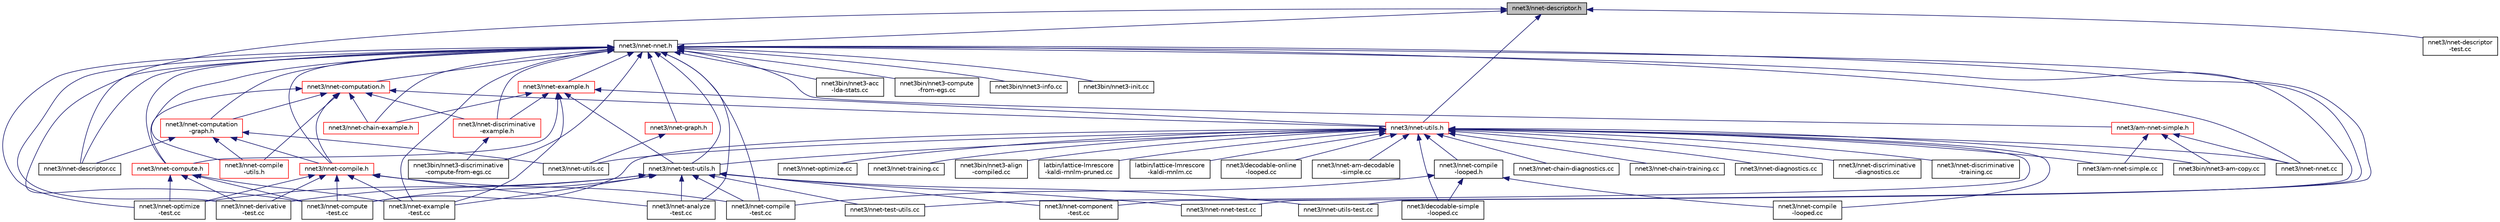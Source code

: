 digraph "nnet3/nnet-descriptor.h"
{
  edge [fontname="Helvetica",fontsize="10",labelfontname="Helvetica",labelfontsize="10"];
  node [fontname="Helvetica",fontsize="10",shape=record];
  Node88 [label="nnet3/nnet-descriptor.h",height=0.2,width=0.4,color="black", fillcolor="grey75", style="filled", fontcolor="black"];
  Node88 -> Node89 [dir="back",color="midnightblue",fontsize="10",style="solid",fontname="Helvetica"];
  Node89 [label="nnet3/nnet-nnet.h",height=0.2,width=0.4,color="black", fillcolor="white", style="filled",URL="$_2nnet-nnet_8h.html"];
  Node89 -> Node90 [dir="back",color="midnightblue",fontsize="10",style="solid",fontname="Helvetica"];
  Node90 [label="nnet3/nnet-compile.h",height=0.2,width=0.4,color="red", fillcolor="white", style="filled",URL="$nnet-compile_8h.html"];
  Node90 -> Node158 [dir="back",color="midnightblue",fontsize="10",style="solid",fontname="Helvetica"];
  Node158 [label="nnet3/nnet-analyze\l-test.cc",height=0.2,width=0.4,color="black", fillcolor="white", style="filled",URL="$nnet-analyze-test_8cc.html"];
  Node90 -> Node100 [dir="back",color="midnightblue",fontsize="10",style="solid",fontname="Helvetica"];
  Node100 [label="nnet3/nnet-compile\l-test.cc",height=0.2,width=0.4,color="black", fillcolor="white", style="filled",URL="$nnet-compile-test_8cc.html"];
  Node90 -> Node96 [dir="back",color="midnightblue",fontsize="10",style="solid",fontname="Helvetica"];
  Node96 [label="nnet3/nnet-compute\l-test.cc",height=0.2,width=0.4,color="black", fillcolor="white", style="filled",URL="$nnet3_2nnet-compute-test_8cc.html"];
  Node90 -> Node129 [dir="back",color="midnightblue",fontsize="10",style="solid",fontname="Helvetica"];
  Node129 [label="nnet3/nnet-derivative\l-test.cc",height=0.2,width=0.4,color="black", fillcolor="white", style="filled",URL="$nnet-derivative-test_8cc.html"];
  Node90 -> Node130 [dir="back",color="midnightblue",fontsize="10",style="solid",fontname="Helvetica"];
  Node130 [label="nnet3/nnet-example\l-test.cc",height=0.2,width=0.4,color="black", fillcolor="white", style="filled",URL="$nnet-example-test_8cc.html"];
  Node90 -> Node131 [dir="back",color="midnightblue",fontsize="10",style="solid",fontname="Helvetica"];
  Node131 [label="nnet3/nnet-optimize\l-test.cc",height=0.2,width=0.4,color="black", fillcolor="white", style="filled",URL="$nnet-optimize-test_8cc.html"];
  Node89 -> Node160 [dir="back",color="midnightblue",fontsize="10",style="solid",fontname="Helvetica"];
  Node160 [label="nnet3/nnet-computation.h",height=0.2,width=0.4,color="red", fillcolor="white", style="filled",URL="$nnet-computation_8h.html",tooltip="The two main classes defined in this header are struct ComputationRequest, which basically defines a ..."];
  Node160 -> Node90 [dir="back",color="midnightblue",fontsize="10",style="solid",fontname="Helvetica"];
  Node160 -> Node161 [dir="back",color="midnightblue",fontsize="10",style="solid",fontname="Helvetica"];
  Node161 [label="nnet3/nnet-computation\l-graph.h",height=0.2,width=0.4,color="red", fillcolor="white", style="filled",URL="$nnet-computation-graph_8h.html"];
  Node161 -> Node90 [dir="back",color="midnightblue",fontsize="10",style="solid",fontname="Helvetica"];
  Node161 -> Node162 [dir="back",color="midnightblue",fontsize="10",style="solid",fontname="Helvetica"];
  Node162 [label="nnet3/nnet-compile\l-utils.h",height=0.2,width=0.4,color="red", fillcolor="white", style="filled",URL="$nnet-compile-utils_8h.html"];
  Node161 -> Node170 [dir="back",color="midnightblue",fontsize="10",style="solid",fontname="Helvetica"];
  Node170 [label="nnet3/nnet-descriptor.cc",height=0.2,width=0.4,color="black", fillcolor="white", style="filled",URL="$nnet-descriptor_8cc.html"];
  Node161 -> Node116 [dir="back",color="midnightblue",fontsize="10",style="solid",fontname="Helvetica"];
  Node116 [label="nnet3/nnet-utils.cc",height=0.2,width=0.4,color="black", fillcolor="white", style="filled",URL="$nnet-utils_8cc.html"];
  Node160 -> Node139 [dir="back",color="midnightblue",fontsize="10",style="solid",fontname="Helvetica"];
  Node139 [label="nnet3/nnet-compute.h",height=0.2,width=0.4,color="red", fillcolor="white", style="filled",URL="$nnet3_2nnet-compute_8h.html"];
  Node139 -> Node96 [dir="back",color="midnightblue",fontsize="10",style="solid",fontname="Helvetica"];
  Node139 -> Node129 [dir="back",color="midnightblue",fontsize="10",style="solid",fontname="Helvetica"];
  Node139 -> Node130 [dir="back",color="midnightblue",fontsize="10",style="solid",fontname="Helvetica"];
  Node139 -> Node131 [dir="back",color="midnightblue",fontsize="10",style="solid",fontname="Helvetica"];
  Node160 -> Node173 [dir="back",color="midnightblue",fontsize="10",style="solid",fontname="Helvetica"];
  Node173 [label="nnet3/nnet-utils.h",height=0.2,width=0.4,color="red", fillcolor="white", style="filled",URL="$_2nnet-utils_8h.html",tooltip="This file contains some miscellaneous functions dealing with class Nnet. "];
  Node173 -> Node174 [dir="back",color="midnightblue",fontsize="10",style="solid",fontname="Helvetica"];
  Node174 [label="latbin/lattice-lmrescore\l-kaldi-rnnlm-pruned.cc",height=0.2,width=0.4,color="black", fillcolor="white", style="filled",URL="$lattice-lmrescore-kaldi-rnnlm-pruned_8cc.html"];
  Node173 -> Node175 [dir="back",color="midnightblue",fontsize="10",style="solid",fontname="Helvetica"];
  Node175 [label="latbin/lattice-lmrescore\l-kaldi-rnnlm.cc",height=0.2,width=0.4,color="black", fillcolor="white", style="filled",URL="$lattice-lmrescore-kaldi-rnnlm_8cc.html"];
  Node173 -> Node176 [dir="back",color="midnightblue",fontsize="10",style="solid",fontname="Helvetica"];
  Node176 [label="nnet3/am-nnet-simple.cc",height=0.2,width=0.4,color="black", fillcolor="white", style="filled",URL="$am-nnet-simple_8cc.html"];
  Node173 -> Node93 [dir="back",color="midnightblue",fontsize="10",style="solid",fontname="Helvetica"];
  Node93 [label="nnet3/decodable-online\l-looped.cc",height=0.2,width=0.4,color="black", fillcolor="white", style="filled",URL="$decodable-online-looped_8cc.html"];
  Node173 -> Node95 [dir="back",color="midnightblue",fontsize="10",style="solid",fontname="Helvetica"];
  Node95 [label="nnet3/decodable-simple\l-looped.cc",height=0.2,width=0.4,color="black", fillcolor="white", style="filled",URL="$decodable-simple-looped_8cc.html"];
  Node173 -> Node98 [dir="back",color="midnightblue",fontsize="10",style="solid",fontname="Helvetica"];
  Node98 [label="nnet3/nnet-compile\l-looped.h",height=0.2,width=0.4,color="black", fillcolor="white", style="filled",URL="$nnet-compile-looped_8h.html"];
  Node98 -> Node95 [dir="back",color="midnightblue",fontsize="10",style="solid",fontname="Helvetica"];
  Node98 -> Node99 [dir="back",color="midnightblue",fontsize="10",style="solid",fontname="Helvetica"];
  Node99 [label="nnet3/nnet-compile\l-looped.cc",height=0.2,width=0.4,color="black", fillcolor="white", style="filled",URL="$nnet-compile-looped_8cc.html"];
  Node98 -> Node100 [dir="back",color="midnightblue",fontsize="10",style="solid",fontname="Helvetica"];
  Node173 -> Node102 [dir="back",color="midnightblue",fontsize="10",style="solid",fontname="Helvetica"];
  Node102 [label="nnet3/nnet-am-decodable\l-simple.cc",height=0.2,width=0.4,color="black", fillcolor="white", style="filled",URL="$nnet-am-decodable-simple_8cc.html"];
  Node173 -> Node177 [dir="back",color="midnightblue",fontsize="10",style="solid",fontname="Helvetica"];
  Node177 [label="nnet3/nnet-test-utils.h",height=0.2,width=0.4,color="black", fillcolor="white", style="filled",URL="$nnet-test-utils_8h.html",tooltip="This file contains various routines that are useful in test code. "];
  Node177 -> Node158 [dir="back",color="midnightblue",fontsize="10",style="solid",fontname="Helvetica"];
  Node177 -> Node100 [dir="back",color="midnightblue",fontsize="10",style="solid",fontname="Helvetica"];
  Node177 -> Node178 [dir="back",color="midnightblue",fontsize="10",style="solid",fontname="Helvetica"];
  Node178 [label="nnet3/nnet-component\l-test.cc",height=0.2,width=0.4,color="black", fillcolor="white", style="filled",URL="$_2nnet-component-test_8cc.html"];
  Node177 -> Node96 [dir="back",color="midnightblue",fontsize="10",style="solid",fontname="Helvetica"];
  Node177 -> Node129 [dir="back",color="midnightblue",fontsize="10",style="solid",fontname="Helvetica"];
  Node177 -> Node130 [dir="back",color="midnightblue",fontsize="10",style="solid",fontname="Helvetica"];
  Node177 -> Node179 [dir="back",color="midnightblue",fontsize="10",style="solid",fontname="Helvetica"];
  Node179 [label="nnet3/nnet-nnet-test.cc",height=0.2,width=0.4,color="black", fillcolor="white", style="filled",URL="$nnet3_2nnet-nnet-test_8cc.html"];
  Node177 -> Node131 [dir="back",color="midnightblue",fontsize="10",style="solid",fontname="Helvetica"];
  Node177 -> Node180 [dir="back",color="midnightblue",fontsize="10",style="solid",fontname="Helvetica"];
  Node180 [label="nnet3/nnet-test-utils.cc",height=0.2,width=0.4,color="black", fillcolor="white", style="filled",URL="$nnet-test-utils_8cc.html"];
  Node177 -> Node181 [dir="back",color="midnightblue",fontsize="10",style="solid",fontname="Helvetica"];
  Node181 [label="nnet3/nnet-utils-test.cc",height=0.2,width=0.4,color="black", fillcolor="white", style="filled",URL="$nnet-utils-test_8cc.html"];
  Node173 -> Node110 [dir="back",color="midnightblue",fontsize="10",style="solid",fontname="Helvetica"];
  Node110 [label="nnet3/nnet-chain-diagnostics.cc",height=0.2,width=0.4,color="black", fillcolor="white", style="filled",URL="$nnet-chain-diagnostics_8cc.html"];
  Node173 -> Node122 [dir="back",color="midnightblue",fontsize="10",style="solid",fontname="Helvetica"];
  Node122 [label="nnet3/nnet-chain-training.cc",height=0.2,width=0.4,color="black", fillcolor="white", style="filled",URL="$nnet-chain-training_8cc.html"];
  Node173 -> Node99 [dir="back",color="midnightblue",fontsize="10",style="solid",fontname="Helvetica"];
  Node173 -> Node96 [dir="back",color="midnightblue",fontsize="10",style="solid",fontname="Helvetica"];
  Node173 -> Node112 [dir="back",color="midnightblue",fontsize="10",style="solid",fontname="Helvetica"];
  Node112 [label="nnet3/nnet-diagnostics.cc",height=0.2,width=0.4,color="black", fillcolor="white", style="filled",URL="$nnet-diagnostics_8cc.html"];
  Node173 -> Node114 [dir="back",color="midnightblue",fontsize="10",style="solid",fontname="Helvetica"];
  Node114 [label="nnet3/nnet-discriminative\l-diagnostics.cc",height=0.2,width=0.4,color="black", fillcolor="white", style="filled",URL="$nnet-discriminative-diagnostics_8cc.html"];
  Node173 -> Node124 [dir="back",color="midnightblue",fontsize="10",style="solid",fontname="Helvetica"];
  Node124 [label="nnet3/nnet-discriminative\l-training.cc",height=0.2,width=0.4,color="black", fillcolor="white", style="filled",URL="$nnet-discriminative-training_8cc.html"];
  Node173 -> Node182 [dir="back",color="midnightblue",fontsize="10",style="solid",fontname="Helvetica"];
  Node182 [label="nnet3/nnet-nnet.cc",height=0.2,width=0.4,color="black", fillcolor="white", style="filled",URL="$_2nnet-nnet_8cc.html"];
  Node173 -> Node133 [dir="back",color="midnightblue",fontsize="10",style="solid",fontname="Helvetica"];
  Node133 [label="nnet3/nnet-optimize.cc",height=0.2,width=0.4,color="black", fillcolor="white", style="filled",URL="$nnet-optimize_8cc.html"];
  Node173 -> Node180 [dir="back",color="midnightblue",fontsize="10",style="solid",fontname="Helvetica"];
  Node173 -> Node126 [dir="back",color="midnightblue",fontsize="10",style="solid",fontname="Helvetica"];
  Node126 [label="nnet3/nnet-training.cc",height=0.2,width=0.4,color="black", fillcolor="white", style="filled",URL="$nnet-training_8cc.html"];
  Node173 -> Node116 [dir="back",color="midnightblue",fontsize="10",style="solid",fontname="Helvetica"];
  Node173 -> Node103 [dir="back",color="midnightblue",fontsize="10",style="solid",fontname="Helvetica"];
  Node103 [label="nnet3bin/nnet3-align\l-compiled.cc",height=0.2,width=0.4,color="black", fillcolor="white", style="filled",URL="$nnet3-align-compiled_8cc.html"];
  Node173 -> Node183 [dir="back",color="midnightblue",fontsize="10",style="solid",fontname="Helvetica"];
  Node183 [label="nnet3bin/nnet3-am-copy.cc",height=0.2,width=0.4,color="black", fillcolor="white", style="filled",URL="$nnet3-am-copy_8cc.html"];
  Node160 -> Node162 [dir="back",color="midnightblue",fontsize="10",style="solid",fontname="Helvetica"];
  Node160 -> Node141 [dir="back",color="midnightblue",fontsize="10",style="solid",fontname="Helvetica"];
  Node141 [label="nnet3/nnet-chain-example.h",height=0.2,width=0.4,color="red", fillcolor="white", style="filled",URL="$nnet-chain-example_8h.html"];
  Node160 -> Node143 [dir="back",color="midnightblue",fontsize="10",style="solid",fontname="Helvetica"];
  Node143 [label="nnet3/nnet-discriminative\l-example.h",height=0.2,width=0.4,color="red", fillcolor="white", style="filled",URL="$nnet-discriminative-example_8h.html"];
  Node143 -> Node136 [dir="back",color="midnightblue",fontsize="10",style="solid",fontname="Helvetica"];
  Node136 [label="nnet3bin/nnet3-discriminative\l-compute-from-egs.cc",height=0.2,width=0.4,color="black", fillcolor="white", style="filled",URL="$nnet3-discriminative-compute-from-egs_8cc.html"];
  Node89 -> Node161 [dir="back",color="midnightblue",fontsize="10",style="solid",fontname="Helvetica"];
  Node89 -> Node139 [dir="back",color="midnightblue",fontsize="10",style="solid",fontname="Helvetica"];
  Node89 -> Node187 [dir="back",color="midnightblue",fontsize="10",style="solid",fontname="Helvetica"];
  Node187 [label="nnet3/nnet-example.h",height=0.2,width=0.4,color="red", fillcolor="white", style="filled",URL="$nnet3_2nnet-example_8h.html"];
  Node187 -> Node139 [dir="back",color="midnightblue",fontsize="10",style="solid",fontname="Helvetica"];
  Node187 -> Node173 [dir="back",color="midnightblue",fontsize="10",style="solid",fontname="Helvetica"];
  Node187 -> Node177 [dir="back",color="midnightblue",fontsize="10",style="solid",fontname="Helvetica"];
  Node187 -> Node141 [dir="back",color="midnightblue",fontsize="10",style="solid",fontname="Helvetica"];
  Node187 -> Node143 [dir="back",color="midnightblue",fontsize="10",style="solid",fontname="Helvetica"];
  Node187 -> Node130 [dir="back",color="midnightblue",fontsize="10",style="solid",fontname="Helvetica"];
  Node89 -> Node192 [dir="back",color="midnightblue",fontsize="10",style="solid",fontname="Helvetica"];
  Node192 [label="nnet3/am-nnet-simple.h",height=0.2,width=0.4,color="red", fillcolor="white", style="filled",URL="$am-nnet-simple_8h.html"];
  Node192 -> Node176 [dir="back",color="midnightblue",fontsize="10",style="solid",fontname="Helvetica"];
  Node192 -> Node182 [dir="back",color="midnightblue",fontsize="10",style="solid",fontname="Helvetica"];
  Node192 -> Node183 [dir="back",color="midnightblue",fontsize="10",style="solid",fontname="Helvetica"];
  Node89 -> Node162 [dir="back",color="midnightblue",fontsize="10",style="solid",fontname="Helvetica"];
  Node89 -> Node158 [dir="back",color="midnightblue",fontsize="10",style="solid",fontname="Helvetica"];
  Node89 -> Node177 [dir="back",color="midnightblue",fontsize="10",style="solid",fontname="Helvetica"];
  Node89 -> Node141 [dir="back",color="midnightblue",fontsize="10",style="solid",fontname="Helvetica"];
  Node89 -> Node100 [dir="back",color="midnightblue",fontsize="10",style="solid",fontname="Helvetica"];
  Node89 -> Node178 [dir="back",color="midnightblue",fontsize="10",style="solid",fontname="Helvetica"];
  Node89 -> Node197 [dir="back",color="midnightblue",fontsize="10",style="solid",fontname="Helvetica"];
  Node197 [label="nnet3/nnet-graph.h",height=0.2,width=0.4,color="red", fillcolor="white", style="filled",URL="$nnet-graph_8h.html",tooltip="This file contains a few functions that treat the neural net as a graph on nodes: e..."];
  Node197 -> Node116 [dir="back",color="midnightblue",fontsize="10",style="solid",fontname="Helvetica"];
  Node89 -> Node96 [dir="back",color="midnightblue",fontsize="10",style="solid",fontname="Helvetica"];
  Node89 -> Node129 [dir="back",color="midnightblue",fontsize="10",style="solid",fontname="Helvetica"];
  Node89 -> Node170 [dir="back",color="midnightblue",fontsize="10",style="solid",fontname="Helvetica"];
  Node89 -> Node143 [dir="back",color="midnightblue",fontsize="10",style="solid",fontname="Helvetica"];
  Node89 -> Node130 [dir="back",color="midnightblue",fontsize="10",style="solid",fontname="Helvetica"];
  Node89 -> Node179 [dir="back",color="midnightblue",fontsize="10",style="solid",fontname="Helvetica"];
  Node89 -> Node182 [dir="back",color="midnightblue",fontsize="10",style="solid",fontname="Helvetica"];
  Node89 -> Node131 [dir="back",color="midnightblue",fontsize="10",style="solid",fontname="Helvetica"];
  Node89 -> Node181 [dir="back",color="midnightblue",fontsize="10",style="solid",fontname="Helvetica"];
  Node89 -> Node134 [dir="back",color="midnightblue",fontsize="10",style="solid",fontname="Helvetica"];
  Node134 [label="nnet3bin/nnet3-acc\l-lda-stats.cc",height=0.2,width=0.4,color="black", fillcolor="white", style="filled",URL="$nnet3-acc-lda-stats_8cc.html"];
  Node89 -> Node135 [dir="back",color="midnightblue",fontsize="10",style="solid",fontname="Helvetica"];
  Node135 [label="nnet3bin/nnet3-compute\l-from-egs.cc",height=0.2,width=0.4,color="black", fillcolor="white", style="filled",URL="$nnet3-compute-from-egs_8cc.html"];
  Node89 -> Node136 [dir="back",color="midnightblue",fontsize="10",style="solid",fontname="Helvetica"];
  Node89 -> Node200 [dir="back",color="midnightblue",fontsize="10",style="solid",fontname="Helvetica"];
  Node200 [label="nnet3bin/nnet3-info.cc",height=0.2,width=0.4,color="black", fillcolor="white", style="filled",URL="$nnet3-info_8cc.html"];
  Node89 -> Node201 [dir="back",color="midnightblue",fontsize="10",style="solid",fontname="Helvetica"];
  Node201 [label="nnet3bin/nnet3-init.cc",height=0.2,width=0.4,color="black", fillcolor="white", style="filled",URL="$nnet3-init_8cc.html"];
  Node88 -> Node173 [dir="back",color="midnightblue",fontsize="10",style="solid",fontname="Helvetica"];
  Node88 -> Node202 [dir="back",color="midnightblue",fontsize="10",style="solid",fontname="Helvetica"];
  Node202 [label="nnet3/nnet-descriptor\l-test.cc",height=0.2,width=0.4,color="black", fillcolor="white", style="filled",URL="$nnet-descriptor-test_8cc.html"];
  Node88 -> Node170 [dir="back",color="midnightblue",fontsize="10",style="solid",fontname="Helvetica"];
}
